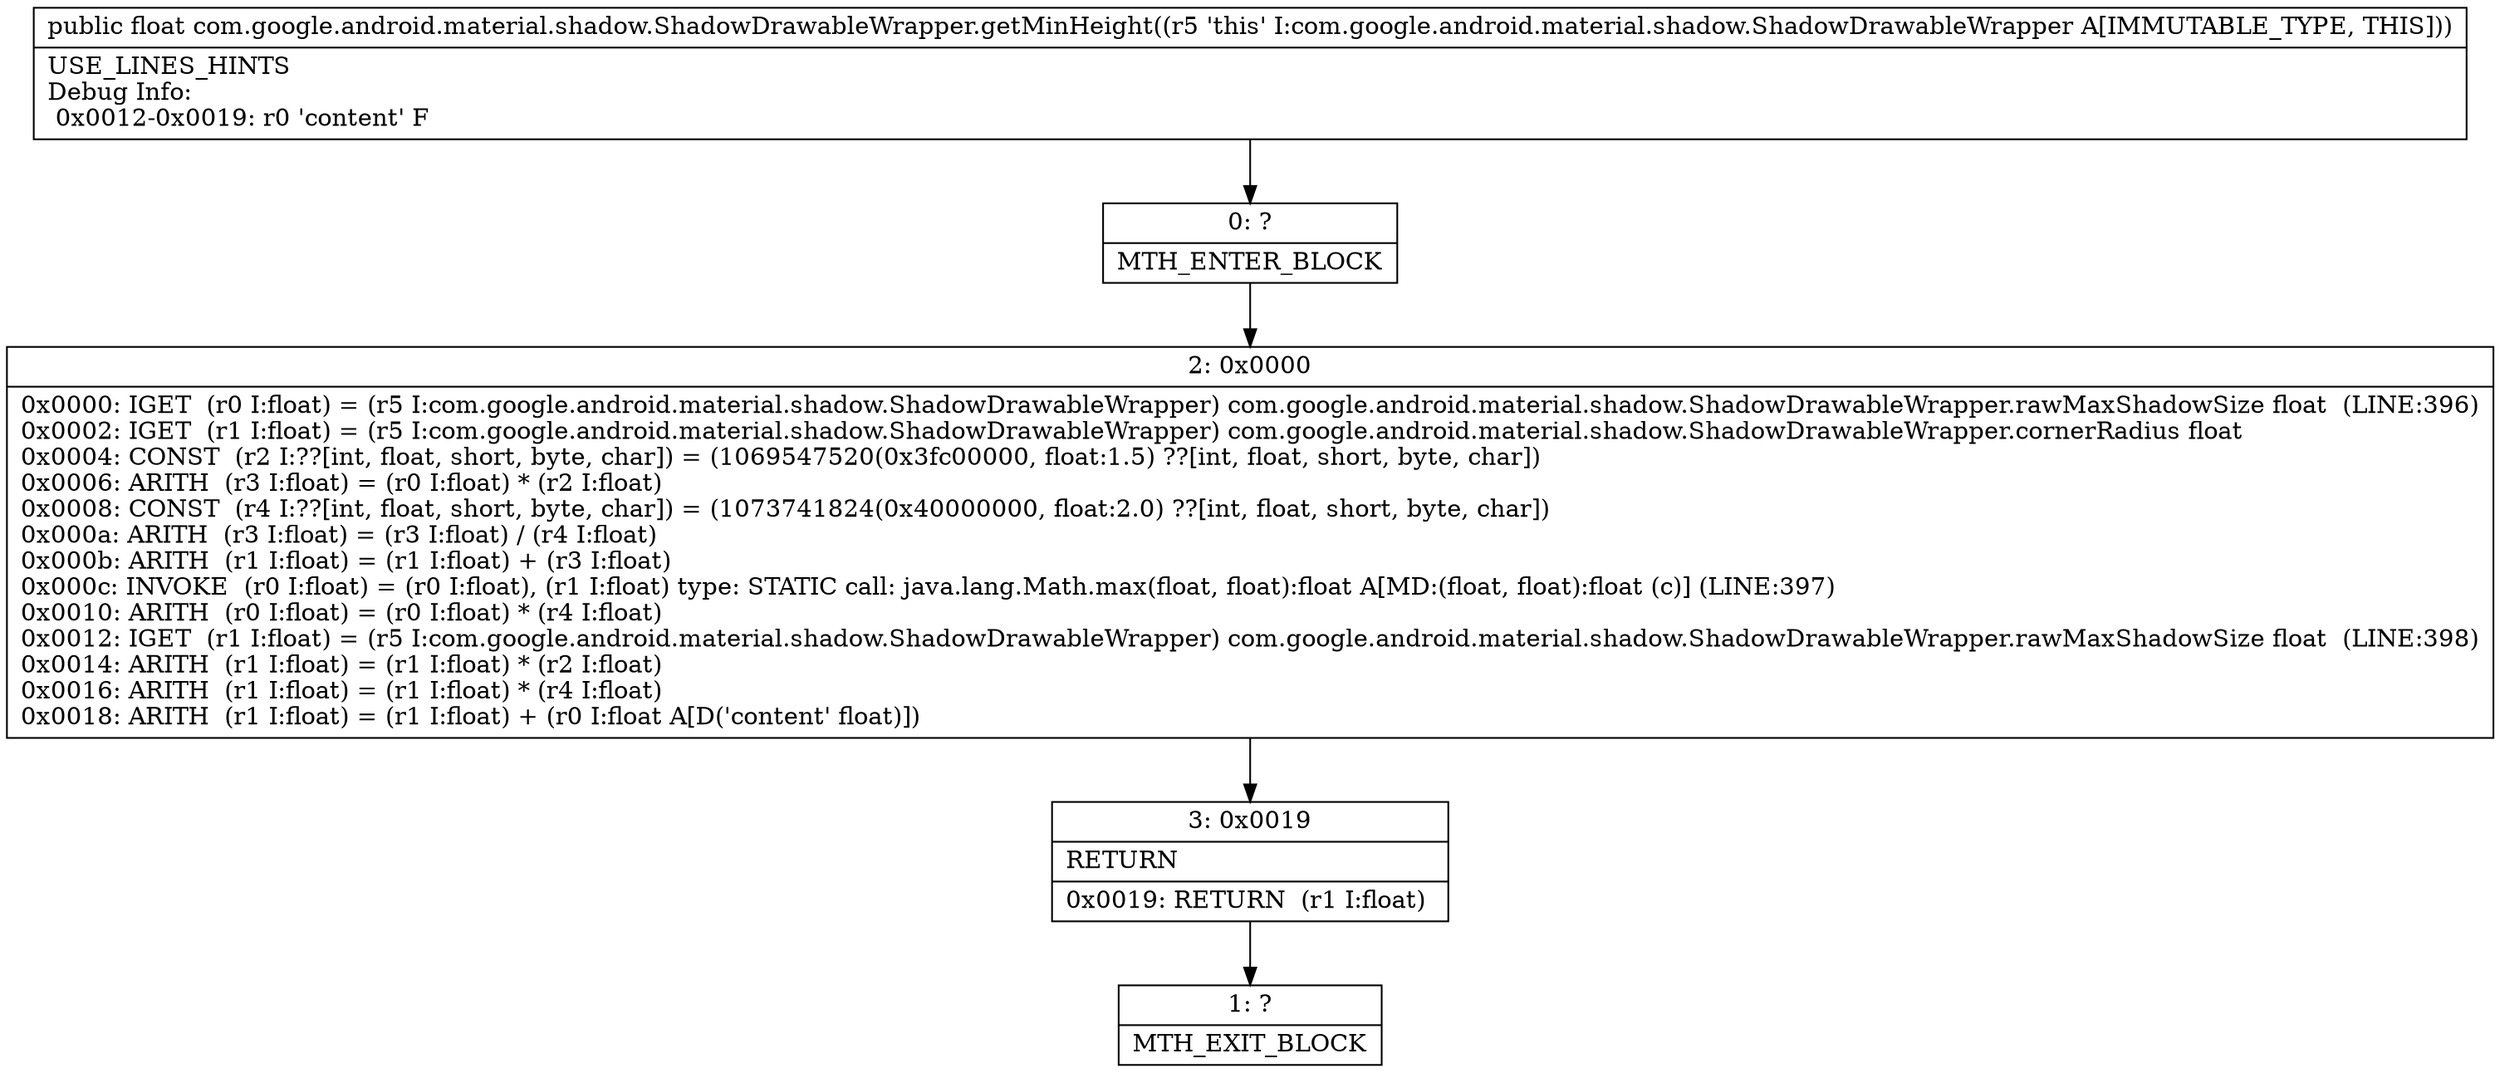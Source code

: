 digraph "CFG forcom.google.android.material.shadow.ShadowDrawableWrapper.getMinHeight()F" {
Node_0 [shape=record,label="{0\:\ ?|MTH_ENTER_BLOCK\l}"];
Node_2 [shape=record,label="{2\:\ 0x0000|0x0000: IGET  (r0 I:float) = (r5 I:com.google.android.material.shadow.ShadowDrawableWrapper) com.google.android.material.shadow.ShadowDrawableWrapper.rawMaxShadowSize float  (LINE:396)\l0x0002: IGET  (r1 I:float) = (r5 I:com.google.android.material.shadow.ShadowDrawableWrapper) com.google.android.material.shadow.ShadowDrawableWrapper.cornerRadius float \l0x0004: CONST  (r2 I:??[int, float, short, byte, char]) = (1069547520(0x3fc00000, float:1.5) ??[int, float, short, byte, char]) \l0x0006: ARITH  (r3 I:float) = (r0 I:float) * (r2 I:float) \l0x0008: CONST  (r4 I:??[int, float, short, byte, char]) = (1073741824(0x40000000, float:2.0) ??[int, float, short, byte, char]) \l0x000a: ARITH  (r3 I:float) = (r3 I:float) \/ (r4 I:float) \l0x000b: ARITH  (r1 I:float) = (r1 I:float) + (r3 I:float) \l0x000c: INVOKE  (r0 I:float) = (r0 I:float), (r1 I:float) type: STATIC call: java.lang.Math.max(float, float):float A[MD:(float, float):float (c)] (LINE:397)\l0x0010: ARITH  (r0 I:float) = (r0 I:float) * (r4 I:float) \l0x0012: IGET  (r1 I:float) = (r5 I:com.google.android.material.shadow.ShadowDrawableWrapper) com.google.android.material.shadow.ShadowDrawableWrapper.rawMaxShadowSize float  (LINE:398)\l0x0014: ARITH  (r1 I:float) = (r1 I:float) * (r2 I:float) \l0x0016: ARITH  (r1 I:float) = (r1 I:float) * (r4 I:float) \l0x0018: ARITH  (r1 I:float) = (r1 I:float) + (r0 I:float A[D('content' float)]) \l}"];
Node_3 [shape=record,label="{3\:\ 0x0019|RETURN\l|0x0019: RETURN  (r1 I:float) \l}"];
Node_1 [shape=record,label="{1\:\ ?|MTH_EXIT_BLOCK\l}"];
MethodNode[shape=record,label="{public float com.google.android.material.shadow.ShadowDrawableWrapper.getMinHeight((r5 'this' I:com.google.android.material.shadow.ShadowDrawableWrapper A[IMMUTABLE_TYPE, THIS]))  | USE_LINES_HINTS\lDebug Info:\l  0x0012\-0x0019: r0 'content' F\l}"];
MethodNode -> Node_0;Node_0 -> Node_2;
Node_2 -> Node_3;
Node_3 -> Node_1;
}

